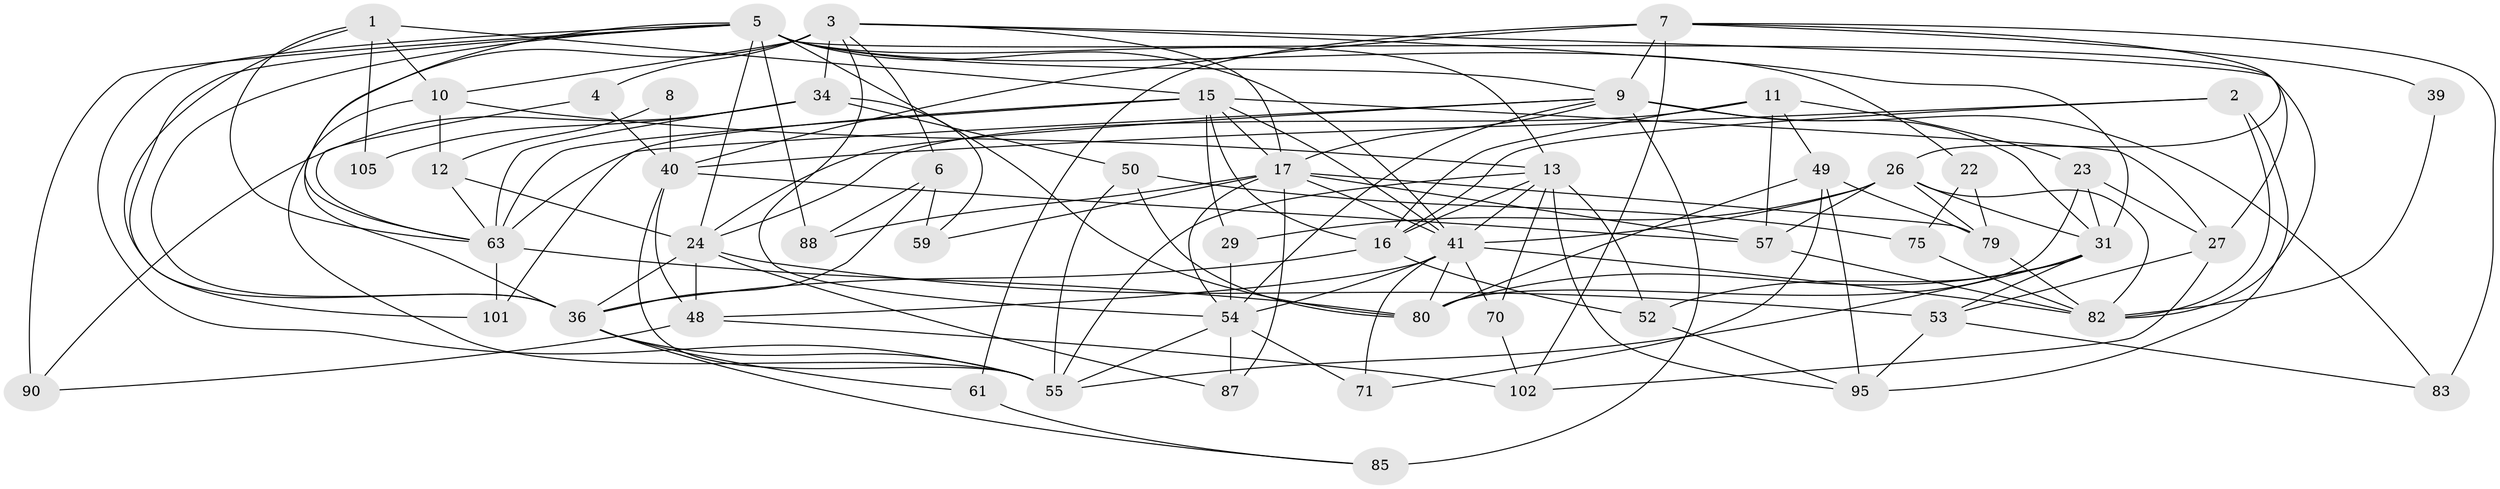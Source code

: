 // original degree distribution, {3: 0.3302752293577982, 4: 0.22018348623853212, 7: 0.08256880733944955, 2: 0.11926605504587157, 5: 0.1926605504587156, 6: 0.045871559633027525, 8: 0.009174311926605505}
// Generated by graph-tools (version 1.1) at 2025/18/03/04/25 18:18:46]
// undirected, 54 vertices, 146 edges
graph export_dot {
graph [start="1"]
  node [color=gray90,style=filled];
  1 [super="+33"];
  2;
  3 [super="+69+32+47"];
  4 [super="+89"];
  5 [super="+14+106"];
  6;
  7 [super="+45+20"];
  8;
  9 [super="+30+60+38+25"];
  10 [super="+108"];
  11 [super="+74"];
  12 [super="+93"];
  13 [super="+42"];
  15 [super="+68+46"];
  16 [super="+94"];
  17 [super="+19+21"];
  22;
  23;
  24 [super="+78+99+77"];
  26 [super="+28"];
  27;
  29;
  31 [super="+35+37"];
  34 [super="+43"];
  36 [super="+44+98"];
  39;
  40 [super="+64"];
  41 [super="+51"];
  48 [super="+67"];
  49 [super="+103"];
  50;
  52 [super="+73"];
  53;
  54 [super="+86+56"];
  55 [super="+66+76"];
  57;
  59;
  61;
  63 [super="+100"];
  70;
  71;
  75 [super="+81"];
  79 [super="+92"];
  80;
  82 [super="+104"];
  83;
  85;
  87;
  88;
  90 [super="+91"];
  95;
  101;
  102;
  105;
  1 -- 63;
  1 -- 10 [weight=2];
  1 -- 105;
  1 -- 15;
  1 -- 36;
  2 -- 95;
  2 -- 40;
  2 -- 82;
  2 -- 16;
  3 -- 6;
  3 -- 17;
  3 -- 10 [weight=2];
  3 -- 4 [weight=2];
  3 -- 36;
  3 -- 27;
  3 -- 31;
  3 -- 54;
  3 -- 34;
  4 -- 63;
  4 -- 40;
  5 -- 41 [weight=2];
  5 -- 24 [weight=2];
  5 -- 36;
  5 -- 101;
  5 -- 13;
  5 -- 22;
  5 -- 88;
  5 -- 90;
  5 -- 80;
  5 -- 9;
  5 -- 63;
  5 -- 55;
  5 -- 82;
  6 -- 88;
  6 -- 59;
  6 -- 36;
  7 -- 83;
  7 -- 9 [weight=2];
  7 -- 26;
  7 -- 102;
  7 -- 39;
  7 -- 61;
  7 -- 40;
  8 -- 12;
  8 -- 40;
  9 -- 83;
  9 -- 85 [weight=2];
  9 -- 31;
  9 -- 24;
  9 -- 63;
  9 -- 17 [weight=2];
  9 -- 54;
  10 -- 12;
  10 -- 13;
  10 -- 55;
  11 -- 57;
  11 -- 23;
  11 -- 24;
  11 -- 16;
  11 -- 49;
  12 -- 63;
  12 -- 24;
  13 -- 70;
  13 -- 55;
  13 -- 41;
  13 -- 52;
  13 -- 95;
  13 -- 16;
  15 -- 101;
  15 -- 41;
  15 -- 27;
  15 -- 63 [weight=2];
  15 -- 29;
  15 -- 16;
  15 -- 17 [weight=2];
  16 -- 36;
  16 -- 52;
  17 -- 41;
  17 -- 88;
  17 -- 79;
  17 -- 87;
  17 -- 57;
  17 -- 59;
  17 -- 54;
  22 -- 75;
  22 -- 79;
  23 -- 80;
  23 -- 27;
  23 -- 31;
  24 -- 48;
  24 -- 53 [weight=2];
  24 -- 87;
  24 -- 36;
  26 -- 57;
  26 -- 79;
  26 -- 41;
  26 -- 29;
  26 -- 31 [weight=2];
  26 -- 82;
  27 -- 53;
  27 -- 102;
  29 -- 54;
  31 -- 80;
  31 -- 53;
  31 -- 55;
  31 -- 52;
  34 -- 50;
  34 -- 63;
  34 -- 105;
  34 -- 59;
  34 -- 90;
  36 -- 55;
  36 -- 61;
  36 -- 85;
  39 -- 82;
  40 -- 57 [weight=2];
  40 -- 48;
  40 -- 55;
  41 -- 70;
  41 -- 80;
  41 -- 82;
  41 -- 54;
  41 -- 71;
  41 -- 48;
  48 -- 102;
  48 -- 90;
  49 -- 80;
  49 -- 79;
  49 -- 71;
  49 -- 95;
  50 -- 80;
  50 -- 75;
  50 -- 55;
  52 -- 95;
  53 -- 83;
  53 -- 95;
  54 -- 87;
  54 -- 55;
  54 -- 71;
  57 -- 82;
  61 -- 85;
  63 -- 80;
  63 -- 101;
  70 -- 102;
  75 -- 82;
  79 -- 82;
}
